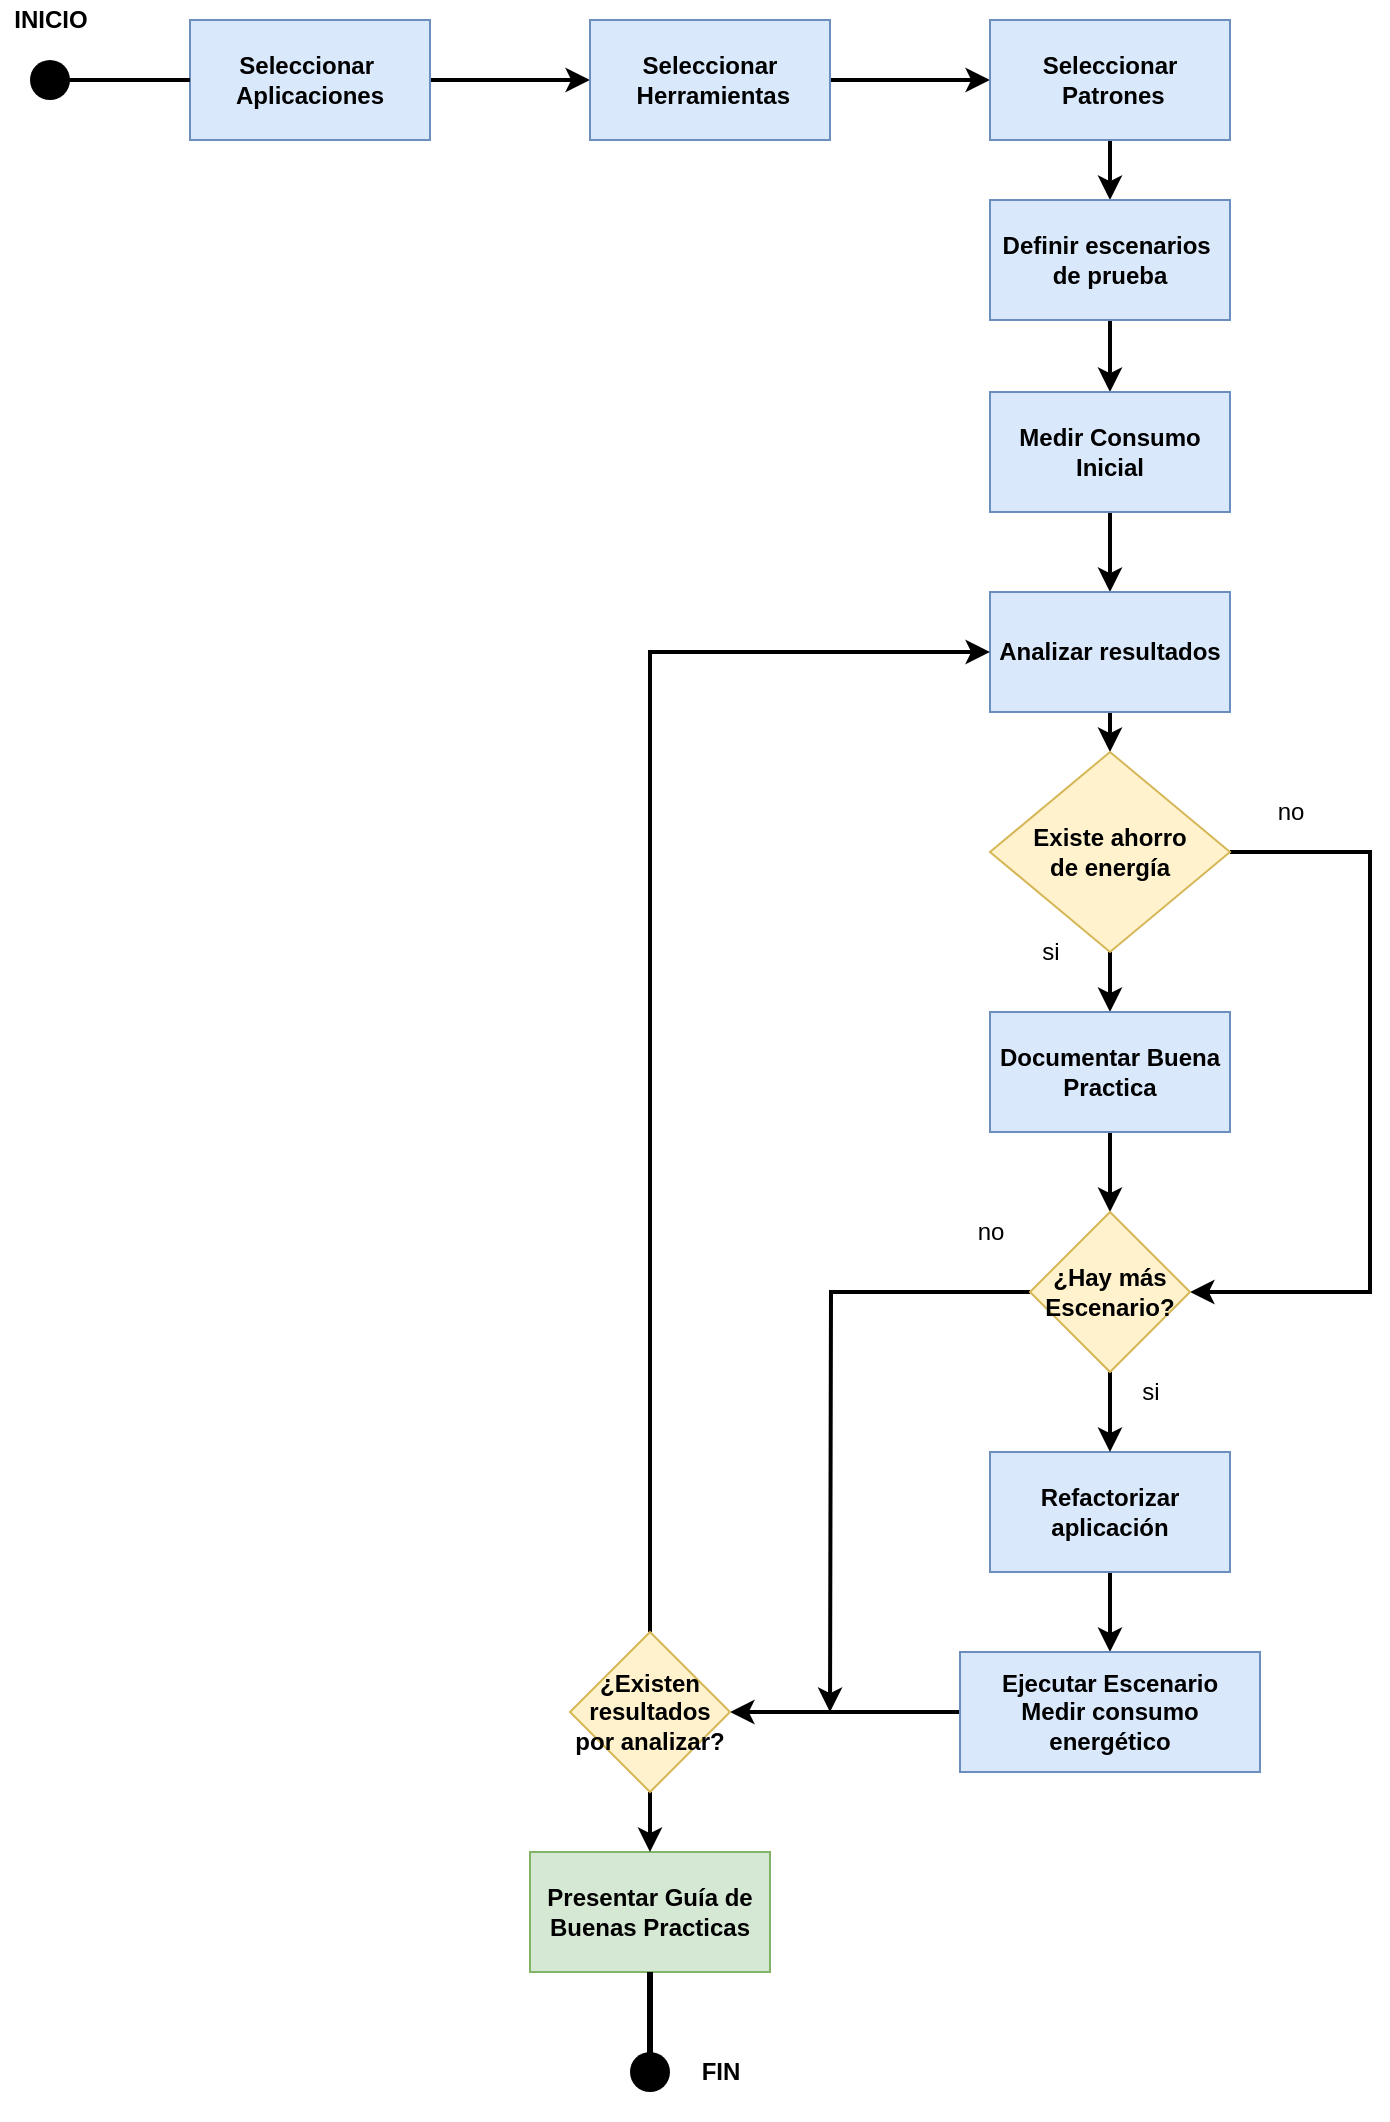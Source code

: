 <mxfile version="16.6.2" type="github" pages="2">
  <diagram id="eEOeQ3wFOLhqtyGdeRPp" name="Page-1">
    <mxGraphModel dx="828" dy="452" grid="1" gridSize="10" guides="1" tooltips="1" connect="1" arrows="1" fold="1" page="1" pageScale="1" pageWidth="827" pageHeight="1169" math="0" shadow="0">
      <root>
        <mxCell id="0" />
        <mxCell id="1" parent="0" />
        <mxCell id="btFXKuTsMhjcYXzBrM8O-3" value="" style="edgeStyle=orthogonalEdgeStyle;rounded=0;orthogonalLoop=1;jettySize=auto;html=1;strokeWidth=2;" parent="1" source="btFXKuTsMhjcYXzBrM8O-1" target="btFXKuTsMhjcYXzBrM8O-2" edge="1">
          <mxGeometry relative="1" as="geometry" />
        </mxCell>
        <mxCell id="btFXKuTsMhjcYXzBrM8O-1" value="&lt;b&gt;Seleccionar&amp;nbsp; Aplicaciones&lt;/b&gt;" style="rounded=0;whiteSpace=wrap;html=1;fillColor=#dae8fc;strokeColor=#6c8ebf;" parent="1" vertex="1">
          <mxGeometry x="120" y="80" width="120" height="60" as="geometry" />
        </mxCell>
        <mxCell id="btFXKuTsMhjcYXzBrM8O-5" value="" style="edgeStyle=orthogonalEdgeStyle;rounded=0;orthogonalLoop=1;jettySize=auto;html=1;strokeWidth=2;" parent="1" source="btFXKuTsMhjcYXzBrM8O-2" target="btFXKuTsMhjcYXzBrM8O-4" edge="1">
          <mxGeometry relative="1" as="geometry" />
        </mxCell>
        <mxCell id="btFXKuTsMhjcYXzBrM8O-2" value="&lt;b&gt;Seleccionar&lt;br&gt;&amp;nbsp;Herramientas&lt;/b&gt;" style="rounded=0;whiteSpace=wrap;html=1;fillColor=#dae8fc;strokeColor=#6c8ebf;" parent="1" vertex="1">
          <mxGeometry x="320" y="80" width="120" height="60" as="geometry" />
        </mxCell>
        <mxCell id="btFXKuTsMhjcYXzBrM8O-7" value="" style="edgeStyle=orthogonalEdgeStyle;rounded=0;orthogonalLoop=1;jettySize=auto;html=1;strokeWidth=2;" parent="1" source="btFXKuTsMhjcYXzBrM8O-4" target="btFXKuTsMhjcYXzBrM8O-6" edge="1">
          <mxGeometry relative="1" as="geometry" />
        </mxCell>
        <mxCell id="btFXKuTsMhjcYXzBrM8O-4" value="&lt;b&gt;Seleccionar&lt;br&gt;&amp;nbsp;Patrones&lt;/b&gt;" style="rounded=0;whiteSpace=wrap;html=1;fillColor=#dae8fc;strokeColor=#6c8ebf;" parent="1" vertex="1">
          <mxGeometry x="520" y="80" width="120" height="60" as="geometry" />
        </mxCell>
        <mxCell id="sw8LwzT6eLtWE3Rir80T-29" style="edgeStyle=orthogonalEdgeStyle;rounded=0;orthogonalLoop=1;jettySize=auto;html=1;entryX=0.5;entryY=0;entryDx=0;entryDy=0;strokeWidth=2;" edge="1" parent="1" source="btFXKuTsMhjcYXzBrM8O-6" target="sw8LwzT6eLtWE3Rir80T-17">
          <mxGeometry relative="1" as="geometry" />
        </mxCell>
        <mxCell id="btFXKuTsMhjcYXzBrM8O-6" value="&lt;b&gt;Definir escenarios&amp;nbsp;&lt;br&gt;de prueba&lt;/b&gt;" style="rounded=0;whiteSpace=wrap;html=1;fillColor=#dae8fc;strokeColor=#6c8ebf;" parent="1" vertex="1">
          <mxGeometry x="520" y="170" width="120" height="60" as="geometry" />
        </mxCell>
        <mxCell id="-P2FCBNtG8INdJtYWjmR-10" style="edgeStyle=orthogonalEdgeStyle;rounded=0;orthogonalLoop=1;jettySize=auto;html=1;entryX=0;entryY=0.5;entryDx=0;entryDy=0;endArrow=none;endFill=0;strokeWidth=2;" parent="1" source="-P2FCBNtG8INdJtYWjmR-9" target="btFXKuTsMhjcYXzBrM8O-1" edge="1">
          <mxGeometry relative="1" as="geometry" />
        </mxCell>
        <mxCell id="-P2FCBNtG8INdJtYWjmR-9" value="" style="shape=waypoint;sketch=0;size=6;pointerEvents=1;points=[];fillColor=#000000;resizable=0;rotatable=0;perimeter=centerPerimeter;snapToPoint=1;strokeColor=#000000;rounded=0;strokeWidth=8;" parent="1" vertex="1">
          <mxGeometry x="30" y="90" width="40" height="40" as="geometry" />
        </mxCell>
        <mxCell id="-P2FCBNtG8INdJtYWjmR-11" value="&lt;b&gt;INICIO&lt;/b&gt;" style="text;html=1;align=center;verticalAlign=middle;resizable=0;points=[];autosize=1;strokeColor=none;fillColor=none;" parent="1" vertex="1">
          <mxGeometry x="25" y="70" width="50" height="20" as="geometry" />
        </mxCell>
        <mxCell id="sw8LwzT6eLtWE3Rir80T-1" value="" style="edgeStyle=orthogonalEdgeStyle;rounded=0;orthogonalLoop=1;jettySize=auto;html=1;strokeWidth=2;" edge="1" parent="1">
          <mxGeometry relative="1" as="geometry">
            <mxPoint x="580.0" y="296.0" as="sourcePoint" />
            <mxPoint x="580.0" y="366.0" as="targetPoint" />
          </mxGeometry>
        </mxCell>
        <mxCell id="sw8LwzT6eLtWE3Rir80T-2" value="" style="edgeStyle=orthogonalEdgeStyle;rounded=0;orthogonalLoop=1;jettySize=auto;html=1;strokeWidth=2;" edge="1" parent="1">
          <mxGeometry relative="1" as="geometry">
            <mxPoint x="580.0" y="426.0" as="sourcePoint" />
            <mxPoint x="580.0" y="446.0" as="targetPoint" />
          </mxGeometry>
        </mxCell>
        <mxCell id="sw8LwzT6eLtWE3Rir80T-3" value="" style="edgeStyle=orthogonalEdgeStyle;rounded=0;orthogonalLoop=1;jettySize=auto;html=1;strokeWidth=2;" edge="1" parent="1" source="sw8LwzT6eLtWE3Rir80T-5" target="sw8LwzT6eLtWE3Rir80T-8">
          <mxGeometry relative="1" as="geometry" />
        </mxCell>
        <mxCell id="sw8LwzT6eLtWE3Rir80T-4" style="edgeStyle=orthogonalEdgeStyle;rounded=0;orthogonalLoop=1;jettySize=auto;html=1;entryX=1;entryY=0.5;entryDx=0;entryDy=0;strokeWidth=2;" edge="1" parent="1" source="sw8LwzT6eLtWE3Rir80T-5" target="sw8LwzT6eLtWE3Rir80T-25">
          <mxGeometry relative="1" as="geometry">
            <Array as="points">
              <mxPoint x="710" y="496" />
              <mxPoint x="710" y="716" />
            </Array>
          </mxGeometry>
        </mxCell>
        <mxCell id="sw8LwzT6eLtWE3Rir80T-5" value="&lt;b&gt;Existe ahorro de&amp;nbsp;energía&lt;/b&gt;" style="rhombus;whiteSpace=wrap;html=1;fillColor=#fff2cc;strokeColor=#d6b656;rounded=0;" vertex="1" parent="1">
          <mxGeometry x="520" y="446" width="120" height="100" as="geometry" />
        </mxCell>
        <mxCell id="sw8LwzT6eLtWE3Rir80T-6" value="no" style="text;html=1;align=center;verticalAlign=middle;resizable=0;points=[];autosize=1;strokeColor=none;fillColor=none;" vertex="1" parent="1">
          <mxGeometry x="655" y="466" width="30" height="20" as="geometry" />
        </mxCell>
        <mxCell id="sw8LwzT6eLtWE3Rir80T-7" value="" style="edgeStyle=orthogonalEdgeStyle;rounded=0;orthogonalLoop=1;jettySize=auto;html=1;strokeWidth=2;exitX=0.5;exitY=1;exitDx=0;exitDy=0;" edge="1" parent="1" source="sw8LwzT6eLtWE3Rir80T-8">
          <mxGeometry relative="1" as="geometry">
            <mxPoint x="580.0" y="676" as="targetPoint" />
          </mxGeometry>
        </mxCell>
        <mxCell id="sw8LwzT6eLtWE3Rir80T-8" value="&lt;b&gt;Documentar Buena Practica&lt;/b&gt;" style="whiteSpace=wrap;html=1;fillColor=#dae8fc;strokeColor=#6c8ebf;rounded=0;" vertex="1" parent="1">
          <mxGeometry x="520" y="576" width="120" height="60" as="geometry" />
        </mxCell>
        <mxCell id="sw8LwzT6eLtWE3Rir80T-9" value="si" style="text;html=1;align=center;verticalAlign=middle;resizable=0;points=[];autosize=1;strokeColor=none;fillColor=none;" vertex="1" parent="1">
          <mxGeometry x="540" y="536" width="20" height="20" as="geometry" />
        </mxCell>
        <mxCell id="sw8LwzT6eLtWE3Rir80T-10" value="si" style="text;html=1;align=center;verticalAlign=middle;resizable=0;points=[];autosize=1;strokeColor=none;fillColor=none;" vertex="1" parent="1">
          <mxGeometry x="590" y="756" width="20" height="20" as="geometry" />
        </mxCell>
        <mxCell id="sw8LwzT6eLtWE3Rir80T-11" value="no" style="text;html=1;align=center;verticalAlign=middle;resizable=0;points=[];autosize=1;strokeColor=none;fillColor=none;" vertex="1" parent="1">
          <mxGeometry x="505" y="676" width="30" height="20" as="geometry" />
        </mxCell>
        <mxCell id="sw8LwzT6eLtWE3Rir80T-12" value="&lt;b&gt;FIN&lt;/b&gt;" style="text;html=1;align=center;verticalAlign=middle;resizable=0;points=[];autosize=1;strokeColor=none;fillColor=none;" vertex="1" parent="1">
          <mxGeometry x="370" y="1096" width="30" height="20" as="geometry" />
        </mxCell>
        <mxCell id="sw8LwzT6eLtWE3Rir80T-13" style="edgeStyle=orthogonalEdgeStyle;rounded=0;orthogonalLoop=1;jettySize=auto;html=1;strokeWidth=3;startArrow=none;" edge="1" parent="1" source="sw8LwzT6eLtWE3Rir80T-15">
          <mxGeometry relative="1" as="geometry">
            <mxPoint x="350.0" y="1106" as="targetPoint" />
          </mxGeometry>
        </mxCell>
        <mxCell id="sw8LwzT6eLtWE3Rir80T-14" value="&lt;b&gt;Presentar Guía&amp;nbsp;de Buenas Practicas&lt;/b&gt;" style="whiteSpace=wrap;html=1;fillColor=#d5e8d4;strokeColor=#82b366;rounded=0;" vertex="1" parent="1">
          <mxGeometry x="290" y="996" width="120" height="60" as="geometry" />
        </mxCell>
        <mxCell id="sw8LwzT6eLtWE3Rir80T-15" value="" style="shape=waypoint;sketch=0;size=6;pointerEvents=1;points=[];fillColor=#000000;resizable=0;rotatable=0;perimeter=centerPerimeter;snapToPoint=1;strokeColor=#000000;rounded=0;strokeWidth=8;" vertex="1" parent="1">
          <mxGeometry x="330" y="1086" width="40" height="40" as="geometry" />
        </mxCell>
        <mxCell id="sw8LwzT6eLtWE3Rir80T-16" value="" style="edgeStyle=orthogonalEdgeStyle;rounded=0;orthogonalLoop=1;jettySize=auto;html=1;strokeWidth=3;endArrow=none;exitX=0.5;exitY=1;exitDx=0;exitDy=0;" edge="1" parent="1" source="sw8LwzT6eLtWE3Rir80T-14" target="sw8LwzT6eLtWE3Rir80T-15">
          <mxGeometry relative="1" as="geometry">
            <mxPoint x="350.0" y="1076" as="sourcePoint" />
            <mxPoint x="350" y="1106" as="targetPoint" />
          </mxGeometry>
        </mxCell>
        <mxCell id="sw8LwzT6eLtWE3Rir80T-17" value="&lt;b&gt;Medir Consumo Inicial&lt;/b&gt;" style="rounded=0;whiteSpace=wrap;html=1;fillColor=#dae8fc;strokeColor=#6c8ebf;" vertex="1" parent="1">
          <mxGeometry x="520" y="266" width="120" height="60" as="geometry" />
        </mxCell>
        <mxCell id="sw8LwzT6eLtWE3Rir80T-18" value="&lt;b&gt;Analizar resultados&lt;/b&gt;" style="whiteSpace=wrap;html=1;fillColor=#dae8fc;strokeColor=#6c8ebf;rounded=0;" vertex="1" parent="1">
          <mxGeometry x="520" y="366" width="120" height="60" as="geometry" />
        </mxCell>
        <mxCell id="sw8LwzT6eLtWE3Rir80T-19" style="edgeStyle=orthogonalEdgeStyle;rounded=0;orthogonalLoop=1;jettySize=auto;html=1;entryX=0.5;entryY=0;entryDx=0;entryDy=0;strokeWidth=2;" edge="1" parent="1" source="sw8LwzT6eLtWE3Rir80T-20" target="sw8LwzT6eLtWE3Rir80T-22">
          <mxGeometry relative="1" as="geometry" />
        </mxCell>
        <mxCell id="sw8LwzT6eLtWE3Rir80T-20" value="&lt;b&gt;Refactorizar aplicación&lt;/b&gt;" style="whiteSpace=wrap;html=1;fillColor=#dae8fc;strokeColor=#6c8ebf;rounded=0;" vertex="1" parent="1">
          <mxGeometry x="520" y="796" width="120" height="60" as="geometry" />
        </mxCell>
        <mxCell id="sw8LwzT6eLtWE3Rir80T-21" value="" style="edgeStyle=orthogonalEdgeStyle;rounded=0;orthogonalLoop=1;jettySize=auto;html=1;strokeWidth=2;" edge="1" parent="1" source="sw8LwzT6eLtWE3Rir80T-22" target="sw8LwzT6eLtWE3Rir80T-28">
          <mxGeometry relative="1" as="geometry" />
        </mxCell>
        <mxCell id="sw8LwzT6eLtWE3Rir80T-22" value="&lt;b&gt;Ejecutar Escenario&lt;/b&gt;&lt;br&gt;&lt;b&gt;Medir consumo energético&lt;/b&gt;" style="rounded=0;whiteSpace=wrap;html=1;fillColor=#dae8fc;strokeColor=#6c8ebf;" vertex="1" parent="1">
          <mxGeometry x="505" y="896" width="150" height="60" as="geometry" />
        </mxCell>
        <mxCell id="sw8LwzT6eLtWE3Rir80T-23" style="edgeStyle=orthogonalEdgeStyle;rounded=0;orthogonalLoop=1;jettySize=auto;html=1;entryX=0.5;entryY=0;entryDx=0;entryDy=0;strokeWidth=2;" edge="1" parent="1" source="sw8LwzT6eLtWE3Rir80T-25" target="sw8LwzT6eLtWE3Rir80T-20">
          <mxGeometry relative="1" as="geometry" />
        </mxCell>
        <mxCell id="sw8LwzT6eLtWE3Rir80T-24" style="edgeStyle=orthogonalEdgeStyle;rounded=0;orthogonalLoop=1;jettySize=auto;html=1;strokeWidth=2;" edge="1" parent="1" source="sw8LwzT6eLtWE3Rir80T-25">
          <mxGeometry relative="1" as="geometry">
            <mxPoint x="440.0" y="926" as="targetPoint" />
          </mxGeometry>
        </mxCell>
        <mxCell id="sw8LwzT6eLtWE3Rir80T-25" value="&lt;b&gt;¿Hay más Escenario?&lt;/b&gt;" style="rhombus;whiteSpace=wrap;html=1;fillColor=#fff2cc;strokeColor=#d6b656;rounded=0;" vertex="1" parent="1">
          <mxGeometry x="540" y="676" width="80" height="80" as="geometry" />
        </mxCell>
        <mxCell id="sw8LwzT6eLtWE3Rir80T-26" style="edgeStyle=orthogonalEdgeStyle;rounded=0;orthogonalLoop=1;jettySize=auto;html=1;entryX=0.5;entryY=0;entryDx=0;entryDy=0;strokeWidth=2;" edge="1" parent="1" source="sw8LwzT6eLtWE3Rir80T-28" target="sw8LwzT6eLtWE3Rir80T-14">
          <mxGeometry relative="1" as="geometry" />
        </mxCell>
        <mxCell id="sw8LwzT6eLtWE3Rir80T-27" style="edgeStyle=orthogonalEdgeStyle;rounded=0;orthogonalLoop=1;jettySize=auto;html=1;entryX=0;entryY=0.5;entryDx=0;entryDy=0;strokeWidth=2;" edge="1" parent="1" source="sw8LwzT6eLtWE3Rir80T-28" target="sw8LwzT6eLtWE3Rir80T-18">
          <mxGeometry relative="1" as="geometry">
            <Array as="points">
              <mxPoint x="350" y="396" />
            </Array>
          </mxGeometry>
        </mxCell>
        <mxCell id="sw8LwzT6eLtWE3Rir80T-28" value="&lt;b&gt;¿Existen resultados por analizar?&lt;/b&gt;" style="rhombus;whiteSpace=wrap;html=1;fillColor=#fff2cc;strokeColor=#d6b656;rounded=0;" vertex="1" parent="1">
          <mxGeometry x="310" y="886" width="80" height="80" as="geometry" />
        </mxCell>
      </root>
    </mxGraphModel>
  </diagram>
  <diagram id="ZjoL4M1s2VzrqLy-cYAC" name="Page-2">
    <mxGraphModel dx="974" dy="532" grid="1" gridSize="10" guides="1" tooltips="1" connect="1" arrows="1" fold="1" page="1" pageScale="1" pageWidth="827" pageHeight="1169" math="0" shadow="0">
      <root>
        <mxCell id="JWjbcfnokX-q-CvKp_vS-0" />
        <mxCell id="JWjbcfnokX-q-CvKp_vS-1" parent="JWjbcfnokX-q-CvKp_vS-0" />
        <mxCell id="CEuPBaHA_U2VOzn5YZSx-0" value="" style="edgeStyle=orthogonalEdgeStyle;rounded=0;orthogonalLoop=1;jettySize=auto;html=1;strokeWidth=2;" edge="1" parent="JWjbcfnokX-q-CvKp_vS-1">
          <mxGeometry relative="1" as="geometry">
            <mxPoint x="580" y="100" as="sourcePoint" />
            <mxPoint x="580" y="170" as="targetPoint" />
          </mxGeometry>
        </mxCell>
        <mxCell id="CEuPBaHA_U2VOzn5YZSx-1" value="" style="edgeStyle=orthogonalEdgeStyle;rounded=0;orthogonalLoop=1;jettySize=auto;html=1;strokeWidth=2;" edge="1" parent="JWjbcfnokX-q-CvKp_vS-1">
          <mxGeometry relative="1" as="geometry">
            <mxPoint x="580" y="230" as="sourcePoint" />
            <mxPoint x="580" y="250" as="targetPoint" />
          </mxGeometry>
        </mxCell>
        <mxCell id="CEuPBaHA_U2VOzn5YZSx-8" value="" style="edgeStyle=orthogonalEdgeStyle;rounded=0;orthogonalLoop=1;jettySize=auto;html=1;strokeWidth=2;" edge="1" parent="JWjbcfnokX-q-CvKp_vS-1" source="CEuPBaHA_U2VOzn5YZSx-9" target="CEuPBaHA_U2VOzn5YZSx-12">
          <mxGeometry relative="1" as="geometry" />
        </mxCell>
        <mxCell id="CEuPBaHA_U2VOzn5YZSx-40" style="edgeStyle=orthogonalEdgeStyle;rounded=0;orthogonalLoop=1;jettySize=auto;html=1;entryX=1;entryY=0.5;entryDx=0;entryDy=0;strokeWidth=2;" edge="1" parent="JWjbcfnokX-q-CvKp_vS-1" source="CEuPBaHA_U2VOzn5YZSx-9" target="CEuPBaHA_U2VOzn5YZSx-35">
          <mxGeometry relative="1" as="geometry">
            <Array as="points">
              <mxPoint x="710" y="300" />
              <mxPoint x="710" y="520" />
            </Array>
          </mxGeometry>
        </mxCell>
        <mxCell id="CEuPBaHA_U2VOzn5YZSx-9" value="&lt;b&gt;Existe ahorro de&amp;nbsp;energía&lt;/b&gt;" style="rhombus;whiteSpace=wrap;html=1;fillColor=#fff2cc;strokeColor=#d6b656;rounded=0;" vertex="1" parent="JWjbcfnokX-q-CvKp_vS-1">
          <mxGeometry x="520" y="250" width="120" height="100" as="geometry" />
        </mxCell>
        <mxCell id="CEuPBaHA_U2VOzn5YZSx-10" value="no" style="text;html=1;align=center;verticalAlign=middle;resizable=0;points=[];autosize=1;strokeColor=none;fillColor=none;" vertex="1" parent="JWjbcfnokX-q-CvKp_vS-1">
          <mxGeometry x="655" y="270" width="30" height="20" as="geometry" />
        </mxCell>
        <mxCell id="CEuPBaHA_U2VOzn5YZSx-11" value="" style="edgeStyle=orthogonalEdgeStyle;rounded=0;orthogonalLoop=1;jettySize=auto;html=1;strokeWidth=2;exitX=0.5;exitY=1;exitDx=0;exitDy=0;" edge="1" parent="JWjbcfnokX-q-CvKp_vS-1" source="CEuPBaHA_U2VOzn5YZSx-12">
          <mxGeometry relative="1" as="geometry">
            <mxPoint x="580" y="480" as="targetPoint" />
          </mxGeometry>
        </mxCell>
        <mxCell id="CEuPBaHA_U2VOzn5YZSx-12" value="&lt;b&gt;Documentar Buena Practica&lt;/b&gt;" style="whiteSpace=wrap;html=1;fillColor=#dae8fc;strokeColor=#6c8ebf;rounded=0;" vertex="1" parent="JWjbcfnokX-q-CvKp_vS-1">
          <mxGeometry x="520" y="380" width="120" height="60" as="geometry" />
        </mxCell>
        <mxCell id="CEuPBaHA_U2VOzn5YZSx-13" value="si" style="text;html=1;align=center;verticalAlign=middle;resizable=0;points=[];autosize=1;strokeColor=none;fillColor=none;" vertex="1" parent="JWjbcfnokX-q-CvKp_vS-1">
          <mxGeometry x="540" y="340" width="20" height="20" as="geometry" />
        </mxCell>
        <mxCell id="CEuPBaHA_U2VOzn5YZSx-17" value="si" style="text;html=1;align=center;verticalAlign=middle;resizable=0;points=[];autosize=1;strokeColor=none;fillColor=none;" vertex="1" parent="JWjbcfnokX-q-CvKp_vS-1">
          <mxGeometry x="590" y="560" width="20" height="20" as="geometry" />
        </mxCell>
        <mxCell id="CEuPBaHA_U2VOzn5YZSx-18" value="no" style="text;html=1;align=center;verticalAlign=middle;resizable=0;points=[];autosize=1;strokeColor=none;fillColor=none;" vertex="1" parent="JWjbcfnokX-q-CvKp_vS-1">
          <mxGeometry x="505" y="480" width="30" height="20" as="geometry" />
        </mxCell>
        <mxCell id="CEuPBaHA_U2VOzn5YZSx-19" value="&lt;b&gt;FIN&lt;/b&gt;" style="text;html=1;align=center;verticalAlign=middle;resizable=0;points=[];autosize=1;strokeColor=none;fillColor=none;" vertex="1" parent="JWjbcfnokX-q-CvKp_vS-1">
          <mxGeometry x="370" y="900" width="30" height="20" as="geometry" />
        </mxCell>
        <mxCell id="CEuPBaHA_U2VOzn5YZSx-20" style="edgeStyle=orthogonalEdgeStyle;rounded=0;orthogonalLoop=1;jettySize=auto;html=1;strokeWidth=3;startArrow=none;" edge="1" parent="JWjbcfnokX-q-CvKp_vS-1" source="CEuPBaHA_U2VOzn5YZSx-22">
          <mxGeometry relative="1" as="geometry">
            <mxPoint x="350" y="910" as="targetPoint" />
          </mxGeometry>
        </mxCell>
        <mxCell id="CEuPBaHA_U2VOzn5YZSx-21" value="&lt;b&gt;Presentar Guía&amp;nbsp;de Buenas Practicas&lt;/b&gt;" style="whiteSpace=wrap;html=1;fillColor=#d5e8d4;strokeColor=#82b366;rounded=0;" vertex="1" parent="JWjbcfnokX-q-CvKp_vS-1">
          <mxGeometry x="290" y="800" width="120" height="60" as="geometry" />
        </mxCell>
        <mxCell id="CEuPBaHA_U2VOzn5YZSx-22" value="" style="shape=waypoint;sketch=0;size=6;pointerEvents=1;points=[];fillColor=#000000;resizable=0;rotatable=0;perimeter=centerPerimeter;snapToPoint=1;strokeColor=#000000;rounded=0;strokeWidth=8;" vertex="1" parent="JWjbcfnokX-q-CvKp_vS-1">
          <mxGeometry x="330" y="890" width="40" height="40" as="geometry" />
        </mxCell>
        <mxCell id="CEuPBaHA_U2VOzn5YZSx-23" value="" style="edgeStyle=orthogonalEdgeStyle;rounded=0;orthogonalLoop=1;jettySize=auto;html=1;strokeWidth=3;endArrow=none;exitX=0.5;exitY=1;exitDx=0;exitDy=0;" edge="1" parent="JWjbcfnokX-q-CvKp_vS-1" source="CEuPBaHA_U2VOzn5YZSx-21" target="CEuPBaHA_U2VOzn5YZSx-22">
          <mxGeometry relative="1" as="geometry">
            <mxPoint x="350.0" y="880" as="sourcePoint" />
            <mxPoint x="350" y="910" as="targetPoint" />
          </mxGeometry>
        </mxCell>
        <mxCell id="CEuPBaHA_U2VOzn5YZSx-24" value="&lt;b&gt;Medir Consumo Inicial&lt;/b&gt;" style="rounded=0;whiteSpace=wrap;html=1;fillColor=#dae8fc;strokeColor=#6c8ebf;" vertex="1" parent="JWjbcfnokX-q-CvKp_vS-1">
          <mxGeometry x="520" y="70" width="120" height="60" as="geometry" />
        </mxCell>
        <mxCell id="CEuPBaHA_U2VOzn5YZSx-26" value="&lt;b&gt;Analizar resultados&lt;/b&gt;" style="whiteSpace=wrap;html=1;fillColor=#dae8fc;strokeColor=#6c8ebf;rounded=0;" vertex="1" parent="JWjbcfnokX-q-CvKp_vS-1">
          <mxGeometry x="520" y="170" width="120" height="60" as="geometry" />
        </mxCell>
        <mxCell id="CEuPBaHA_U2VOzn5YZSx-39" style="edgeStyle=orthogonalEdgeStyle;rounded=0;orthogonalLoop=1;jettySize=auto;html=1;entryX=0.5;entryY=0;entryDx=0;entryDy=0;strokeWidth=2;" edge="1" parent="JWjbcfnokX-q-CvKp_vS-1" source="CEuPBaHA_U2VOzn5YZSx-30" target="CEuPBaHA_U2VOzn5YZSx-32">
          <mxGeometry relative="1" as="geometry" />
        </mxCell>
        <mxCell id="CEuPBaHA_U2VOzn5YZSx-30" value="&lt;b&gt;Refactorizar aplicación&lt;/b&gt;" style="whiteSpace=wrap;html=1;fillColor=#dae8fc;strokeColor=#6c8ebf;rounded=0;" vertex="1" parent="JWjbcfnokX-q-CvKp_vS-1">
          <mxGeometry x="520" y="600" width="120" height="60" as="geometry" />
        </mxCell>
        <mxCell id="CEuPBaHA_U2VOzn5YZSx-42" value="" style="edgeStyle=orthogonalEdgeStyle;rounded=0;orthogonalLoop=1;jettySize=auto;html=1;strokeWidth=2;" edge="1" parent="JWjbcfnokX-q-CvKp_vS-1" source="CEuPBaHA_U2VOzn5YZSx-32" target="CEuPBaHA_U2VOzn5YZSx-41">
          <mxGeometry relative="1" as="geometry" />
        </mxCell>
        <mxCell id="CEuPBaHA_U2VOzn5YZSx-32" value="&lt;b&gt;Ejecutar Escenario&lt;/b&gt;&lt;br&gt;&lt;b&gt;Medir consumo energético&lt;/b&gt;" style="rounded=0;whiteSpace=wrap;html=1;fillColor=#dae8fc;strokeColor=#6c8ebf;" vertex="1" parent="JWjbcfnokX-q-CvKp_vS-1">
          <mxGeometry x="505" y="700" width="150" height="60" as="geometry" />
        </mxCell>
        <mxCell id="CEuPBaHA_U2VOzn5YZSx-37" style="edgeStyle=orthogonalEdgeStyle;rounded=0;orthogonalLoop=1;jettySize=auto;html=1;entryX=0.5;entryY=0;entryDx=0;entryDy=0;strokeWidth=2;" edge="1" parent="JWjbcfnokX-q-CvKp_vS-1" source="CEuPBaHA_U2VOzn5YZSx-35" target="CEuPBaHA_U2VOzn5YZSx-30">
          <mxGeometry relative="1" as="geometry" />
        </mxCell>
        <mxCell id="CEuPBaHA_U2VOzn5YZSx-46" style="edgeStyle=orthogonalEdgeStyle;rounded=0;orthogonalLoop=1;jettySize=auto;html=1;strokeWidth=2;" edge="1" parent="JWjbcfnokX-q-CvKp_vS-1" source="CEuPBaHA_U2VOzn5YZSx-35">
          <mxGeometry relative="1" as="geometry">
            <mxPoint x="440.0" y="730" as="targetPoint" />
          </mxGeometry>
        </mxCell>
        <mxCell id="CEuPBaHA_U2VOzn5YZSx-35" value="&lt;b&gt;¿Hay más Escenario?&lt;/b&gt;" style="rhombus;whiteSpace=wrap;html=1;fillColor=#fff2cc;strokeColor=#d6b656;rounded=0;" vertex="1" parent="JWjbcfnokX-q-CvKp_vS-1">
          <mxGeometry x="540" y="480" width="80" height="80" as="geometry" />
        </mxCell>
        <mxCell id="CEuPBaHA_U2VOzn5YZSx-44" style="edgeStyle=orthogonalEdgeStyle;rounded=0;orthogonalLoop=1;jettySize=auto;html=1;entryX=0.5;entryY=0;entryDx=0;entryDy=0;strokeWidth=2;" edge="1" parent="JWjbcfnokX-q-CvKp_vS-1" source="CEuPBaHA_U2VOzn5YZSx-41" target="CEuPBaHA_U2VOzn5YZSx-21">
          <mxGeometry relative="1" as="geometry" />
        </mxCell>
        <mxCell id="CEuPBaHA_U2VOzn5YZSx-45" style="edgeStyle=orthogonalEdgeStyle;rounded=0;orthogonalLoop=1;jettySize=auto;html=1;entryX=0;entryY=0.5;entryDx=0;entryDy=0;strokeWidth=2;" edge="1" parent="JWjbcfnokX-q-CvKp_vS-1" source="CEuPBaHA_U2VOzn5YZSx-41" target="CEuPBaHA_U2VOzn5YZSx-26">
          <mxGeometry relative="1" as="geometry">
            <Array as="points">
              <mxPoint x="350" y="200" />
            </Array>
          </mxGeometry>
        </mxCell>
        <mxCell id="CEuPBaHA_U2VOzn5YZSx-41" value="&lt;b&gt;¿Existen resultados por analizar?&lt;/b&gt;" style="rhombus;whiteSpace=wrap;html=1;fillColor=#fff2cc;strokeColor=#d6b656;rounded=0;" vertex="1" parent="JWjbcfnokX-q-CvKp_vS-1">
          <mxGeometry x="310" y="690" width="80" height="80" as="geometry" />
        </mxCell>
      </root>
    </mxGraphModel>
  </diagram>
</mxfile>
